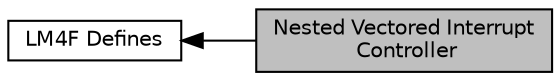 digraph "Nested Vectored Interrupt Controller"
{
  edge [fontname="Helvetica",fontsize="10",labelfontname="Helvetica",labelfontsize="10"];
  node [fontname="Helvetica",fontsize="10",shape=record];
  rankdir=LR;
  Node0 [label="Nested Vectored Interrupt\l Controller",height=0.2,width=0.4,color="black", fillcolor="grey75", style="filled", fontcolor="black"];
  Node1 [label="LM4F Defines",height=0.2,width=0.4,color="black", fillcolor="white", style="filled",URL="$group__LM4Fxx__defines.html",tooltip="Defined Constants and Types for the LM4F series. "];
  Node1->Node0 [shape=plaintext, dir="back", style="solid"];
}
